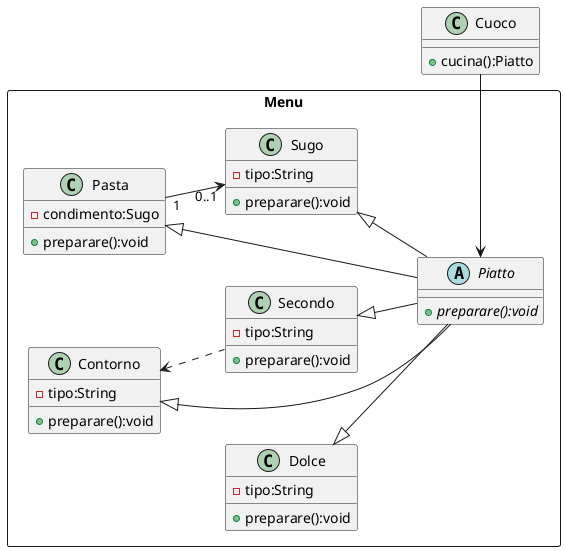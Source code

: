 @startuml
left to right direction

rectangle Menu {
abstract class Piatto{
    {abstract} +preparare():void
}

class Pasta {
    -condimento:Sugo
    +preparare():void
}

class Sugo {
    -tipo:String
    +preparare():void
}

class Secondo {
    -tipo:String
    +preparare():void
}

class Contorno {
    -tipo:String
    +preparare():void
}

class Dolce {
    -tipo:String
    +preparare():void
}

}
class Cuoco{
    +cucina():Piatto
}

Pasta "1" --> "0..1" Sugo
Pasta <|-- Piatto
Sugo <|-- Piatto
Secondo <|-- Piatto
Contorno <|-- Piatto
Dolce <|-- Piatto
Contorno <.. Secondo
Piatto <- Cuoco
@enduml